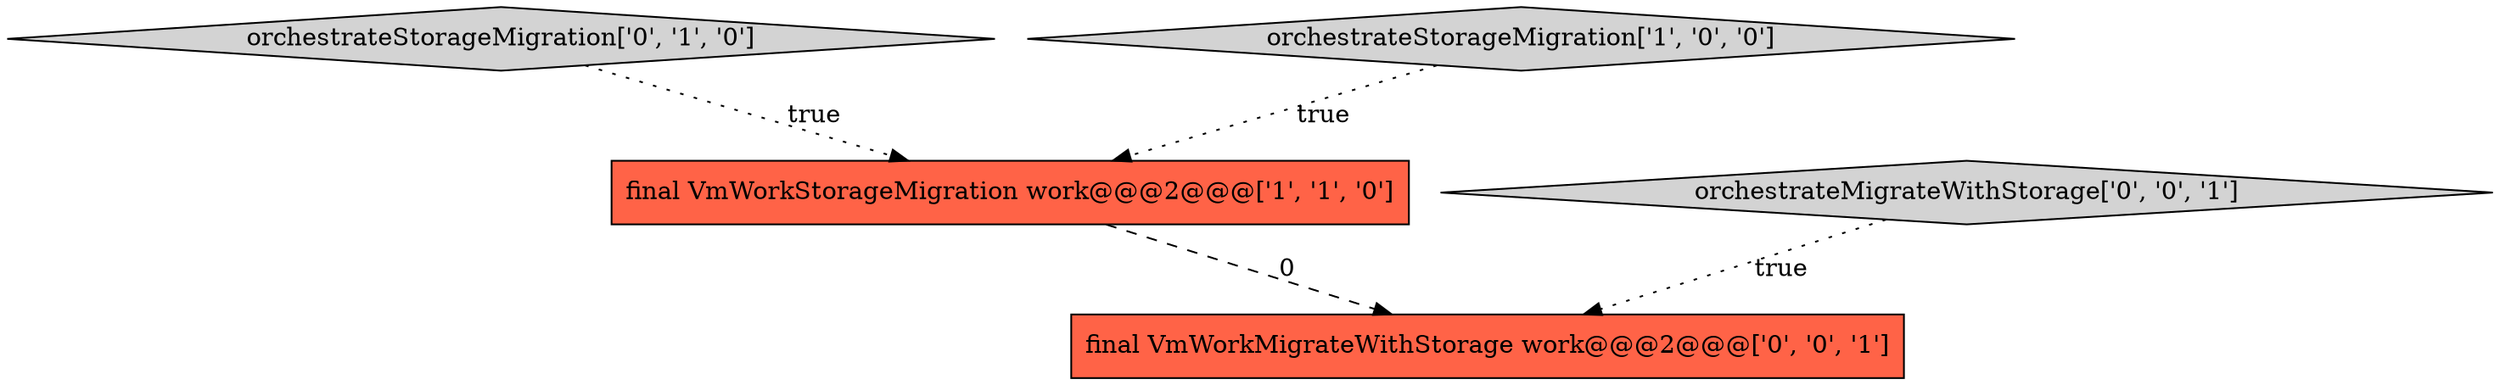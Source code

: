 digraph {
2 [style = filled, label = "orchestrateStorageMigration['0', '1', '0']", fillcolor = lightgray, shape = diamond image = "AAA0AAABBB2BBB"];
3 [style = filled, label = "final VmWorkMigrateWithStorage work@@@2@@@['0', '0', '1']", fillcolor = tomato, shape = box image = "AAA0AAABBB3BBB"];
0 [style = filled, label = "orchestrateStorageMigration['1', '0', '0']", fillcolor = lightgray, shape = diamond image = "AAA0AAABBB1BBB"];
1 [style = filled, label = "final VmWorkStorageMigration work@@@2@@@['1', '1', '0']", fillcolor = tomato, shape = box image = "AAA0AAABBB1BBB"];
4 [style = filled, label = "orchestrateMigrateWithStorage['0', '0', '1']", fillcolor = lightgray, shape = diamond image = "AAA0AAABBB3BBB"];
2->1 [style = dotted, label="true"];
0->1 [style = dotted, label="true"];
4->3 [style = dotted, label="true"];
1->3 [style = dashed, label="0"];
}
